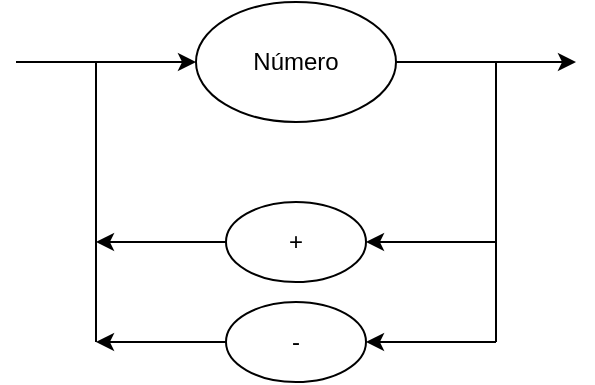 <mxfile version="20.8.20" type="device"><diagram id="w1ZcX85fulwfBtGedM-p" name="Page-1"><mxGraphModel dx="1173" dy="645" grid="1" gridSize="10" guides="1" tooltips="1" connect="1" arrows="1" fold="1" page="1" pageScale="1" pageWidth="1920" pageHeight="1200" math="0" shadow="0"><root><mxCell id="0"/><mxCell id="1" parent="0"/><mxCell id="XTbIJx5sYljhfCUMUy7I-1" value="Número" style="ellipse;whiteSpace=wrap;html=1;" vertex="1" parent="1"><mxGeometry x="610" y="250" width="100" height="60" as="geometry"/></mxCell><mxCell id="XTbIJx5sYljhfCUMUy7I-2" value="" style="endArrow=classic;html=1;rounded=0;exitX=1;exitY=0.5;exitDx=0;exitDy=0;" edge="1" parent="1" source="XTbIJx5sYljhfCUMUy7I-1"><mxGeometry width="50" height="50" relative="1" as="geometry"><mxPoint x="650" y="430" as="sourcePoint"/><mxPoint x="800" y="280" as="targetPoint"/></mxGeometry></mxCell><mxCell id="XTbIJx5sYljhfCUMUy7I-4" value="" style="endArrow=classic;html=1;rounded=0;entryX=1;entryY=0.5;entryDx=0;entryDy=0;" edge="1" parent="1" target="XTbIJx5sYljhfCUMUy7I-5"><mxGeometry width="50" height="50" relative="1" as="geometry"><mxPoint x="760" y="370" as="sourcePoint"/><mxPoint x="720" y="390" as="targetPoint"/></mxGeometry></mxCell><mxCell id="XTbIJx5sYljhfCUMUy7I-5" value="+" style="ellipse;whiteSpace=wrap;html=1;" vertex="1" parent="1"><mxGeometry x="625" y="350" width="70" height="40" as="geometry"/></mxCell><mxCell id="XTbIJx5sYljhfCUMUy7I-6" value="" style="endArrow=none;html=1;rounded=0;" edge="1" parent="1"><mxGeometry width="50" height="50" relative="1" as="geometry"><mxPoint x="760" y="420" as="sourcePoint"/><mxPoint x="760" y="280" as="targetPoint"/></mxGeometry></mxCell><mxCell id="XTbIJx5sYljhfCUMUy7I-8" value="-" style="ellipse;whiteSpace=wrap;html=1;" vertex="1" parent="1"><mxGeometry x="625" y="400" width="70" height="40" as="geometry"/></mxCell><mxCell id="XTbIJx5sYljhfCUMUy7I-9" value="" style="endArrow=classic;html=1;rounded=0;entryX=1;entryY=0.5;entryDx=0;entryDy=0;" edge="1" parent="1" target="XTbIJx5sYljhfCUMUy7I-8"><mxGeometry width="50" height="50" relative="1" as="geometry"><mxPoint x="760" y="420" as="sourcePoint"/><mxPoint x="705" y="380" as="targetPoint"/></mxGeometry></mxCell><mxCell id="XTbIJx5sYljhfCUMUy7I-11" value="" style="endArrow=classic;html=1;rounded=0;entryX=0;entryY=0.5;entryDx=0;entryDy=0;" edge="1" parent="1" target="XTbIJx5sYljhfCUMUy7I-1"><mxGeometry width="50" height="50" relative="1" as="geometry"><mxPoint x="520" y="280" as="sourcePoint"/><mxPoint x="705" y="380" as="targetPoint"/></mxGeometry></mxCell><mxCell id="XTbIJx5sYljhfCUMUy7I-12" value="" style="endArrow=classic;html=1;rounded=0;exitX=0;exitY=0.5;exitDx=0;exitDy=0;" edge="1" parent="1" source="XTbIJx5sYljhfCUMUy7I-5"><mxGeometry width="50" height="50" relative="1" as="geometry"><mxPoint x="770" y="380" as="sourcePoint"/><mxPoint x="560" y="370" as="targetPoint"/></mxGeometry></mxCell><mxCell id="XTbIJx5sYljhfCUMUy7I-13" value="" style="endArrow=classic;html=1;rounded=0;exitX=0;exitY=0.5;exitDx=0;exitDy=0;" edge="1" parent="1" source="XTbIJx5sYljhfCUMUy7I-8"><mxGeometry width="50" height="50" relative="1" as="geometry"><mxPoint x="780" y="390" as="sourcePoint"/><mxPoint x="560" y="420" as="targetPoint"/></mxGeometry></mxCell><mxCell id="XTbIJx5sYljhfCUMUy7I-14" value="" style="endArrow=none;html=1;rounded=0;" edge="1" parent="1"><mxGeometry width="50" height="50" relative="1" as="geometry"><mxPoint x="560" y="420" as="sourcePoint"/><mxPoint x="560" y="280" as="targetPoint"/></mxGeometry></mxCell></root></mxGraphModel></diagram></mxfile>